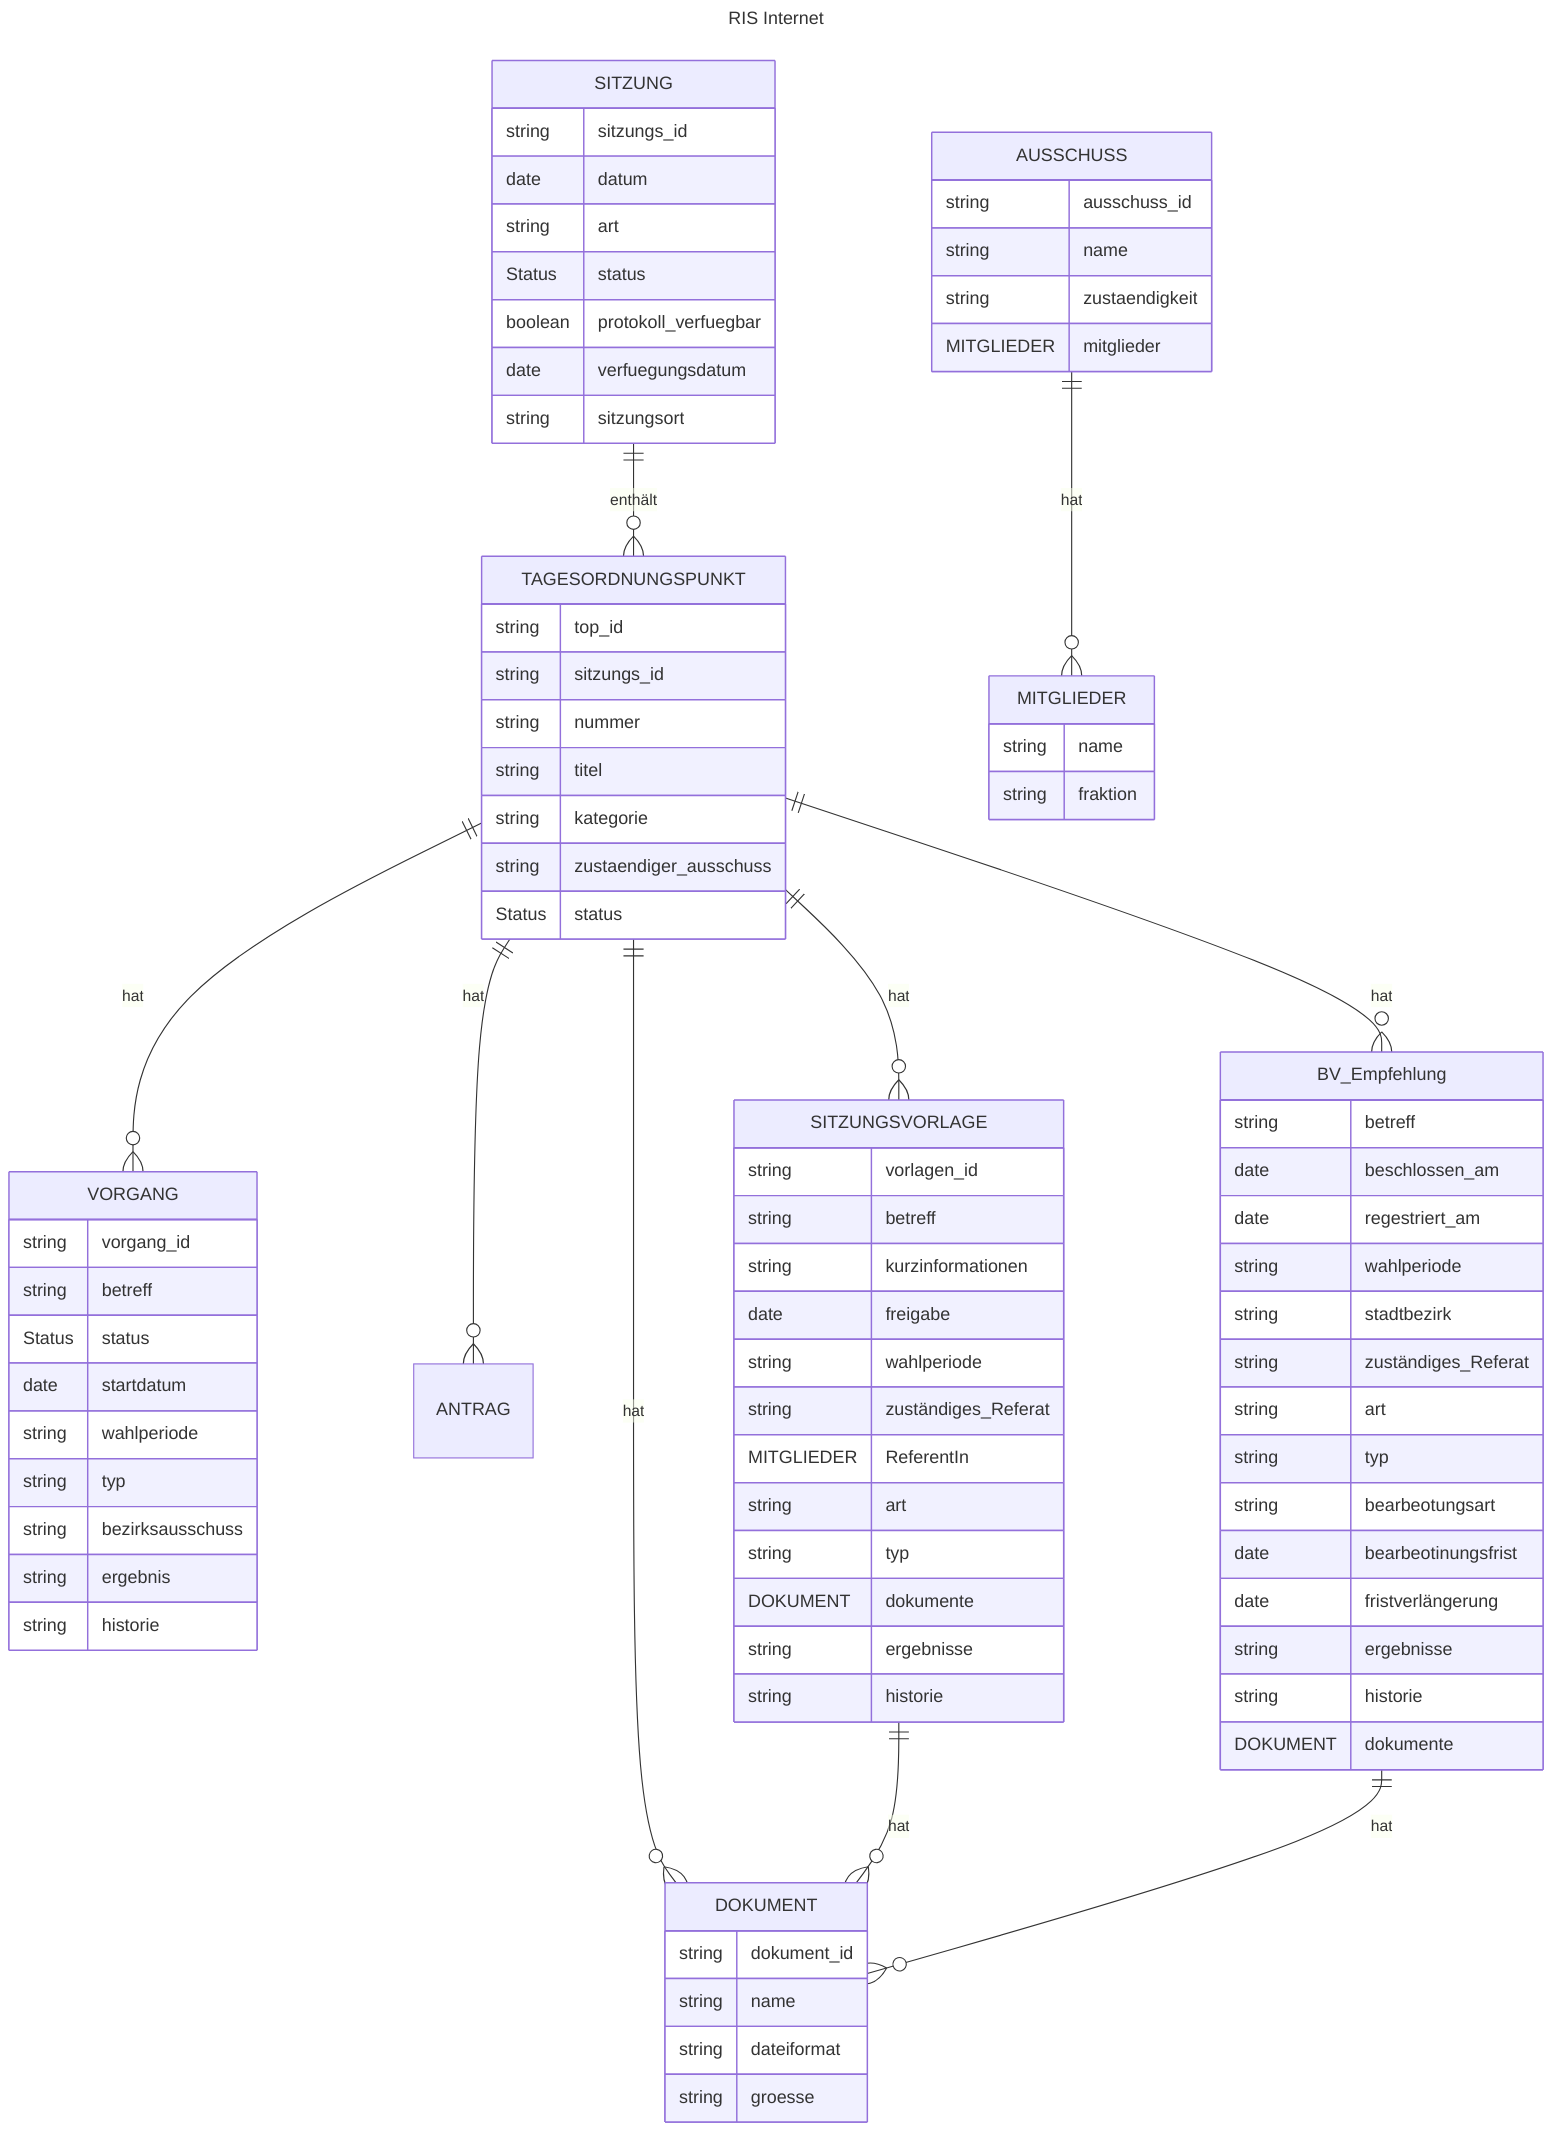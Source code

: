 ---
title: RIS Internet
---

erDiagram

    SITZUNG {
        string sitzungs_id 
        date datum 
        string art
        Status status 
        boolean protokoll_verfuegbar 
        date verfuegungsdatum 
        string sitzungsort 
    }

    TAGESORDNUNGSPUNKT {
        string top_id 
        string sitzungs_id
        string nummer 
        string titel 
        string kategorie 
        string zustaendiger_ausschuss 
        Status status 
    }
    VORGANG {
        string vorgang_id
        string betreff
        Status status  
        date startdatum 
        string wahlperiode
        string typ
        string bezirksausschuss
        string ergebnis
        string historie
    }

    DOKUMENT {
        string dokument_id
        string name 
        string dateiformat 
        string groesse 
    }

    ANTRAG {

    }
    BV_Empfehlung{
        string betreff
        date beschlossen_am
        date regestriert_am
        string wahlperiode
        string stadtbezirk
        string zuständiges_Referat
        string art
        string typ
        string bearbeotungsart
        date bearbeotinungsfrist
        date fristverlängerung
        string ergebnisse
        string historie
        DOKUMENT dokumente
    }
    SITZUNGSVORLAGE{
        string vorlagen_id
        string betreff
        string kurzinformationen
        date freigabe
        string wahlperiode
        string zuständiges_Referat
        MITGLIEDER ReferentIn
        string art
        string typ
        DOKUMENT dokumente
        string ergebnisse
        string historie
    }
    AUSSCHUSS {
        string ausschuss_id 
        string name 
        string zustaendigkeit 
        MITGLIEDER mitglieder
    }

    MITGLIEDER {
        string name
        string fraktion
    }

    %% Beziehungen
    SITZUNG ||--o{ TAGESORDNUNGSPUNKT : "enthält"
    TAGESORDNUNGSPUNKT ||--o{ DOKUMENT : "hat"
    TAGESORDNUNGSPUNKT ||--o{ VORGANG : "hat"
    TAGESORDNUNGSPUNKT ||--o{ ANTRAG : "hat"
    AUSSCHUSS ||--o{ MITGLIEDER : "hat"
    SITZUNGSVORLAGE ||--o{ DOKUMENT : "hat"
    TAGESORDNUNGSPUNKT ||--o{ SITZUNGSVORLAGE : "hat"
    TAGESORDNUNGSPUNKT ||--o{ BV_Empfehlung: "hat"
    BV_Empfehlung ||--o{ DOKUMENT : "hat"